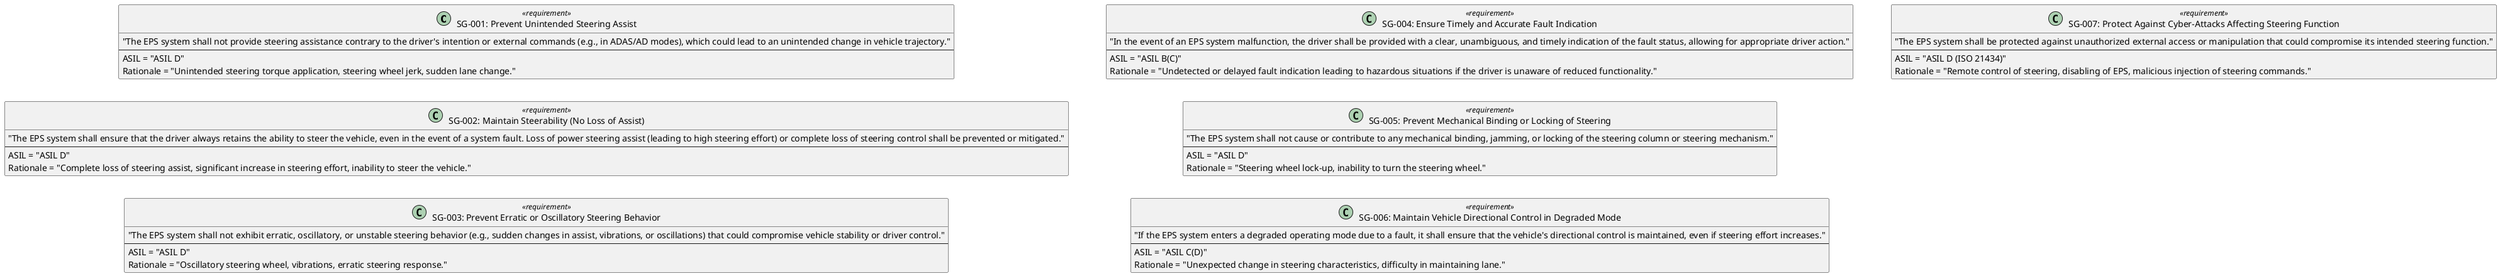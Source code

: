 !includeurl https://raw.githubusercontent.com/plantuml-stdlib/C4-PlantUML/master/sysml.puml

@startuml EPS_Safety_Goals
left to right direction

' Safety Goal Requirements (with additional fields)
class "SG-001: Prevent Unintended Steering Assist" as SG_001 <<requirement>> {
  "The EPS system shall not provide steering assistance contrary to the driver's intention or external commands (e.g., in ADAS/AD modes), which could lead to an unintended change in vehicle trajectory."
  --
  ASIL = "ASIL D"
  Rationale = "Unintended steering torque application, steering wheel jerk, sudden lane change."
}
class "SG-002: Maintain Steerability (No Loss of Assist)" as SG_002 <<requirement>> {
  "The EPS system shall ensure that the driver always retains the ability to steer the vehicle, even in the event of a system fault. Loss of power steering assist (leading to high steering effort) or complete loss of steering control shall be prevented or mitigated."
  --
  ASIL = "ASIL D"
  Rationale = "Complete loss of steering assist, significant increase in steering effort, inability to steer the vehicle."
}
class "SG-003: Prevent Erratic or Oscillatory Steering Behavior" as SG_003 <<requirement>> {
  "The EPS system shall not exhibit erratic, oscillatory, or unstable steering behavior (e.g., sudden changes in assist, vibrations, or oscillations) that could compromise vehicle stability or driver control."
  --
  ASIL = "ASIL D"
  Rationale = "Oscillatory steering wheel, vibrations, erratic steering response."
}
class "SG-004: Ensure Timely and Accurate Fault Indication" as SG_004 <<requirement>> {
  "In the event of an EPS system malfunction, the driver shall be provided with a clear, unambiguous, and timely indication of the fault status, allowing for appropriate driver action."
  --
  ASIL = "ASIL B(C)"
  Rationale = "Undetected or delayed fault indication leading to hazardous situations if the driver is unaware of reduced functionality."
}
class "SG-005: Prevent Mechanical Binding or Locking of Steering" as SG_005 <<requirement>> {
  "The EPS system shall not cause or contribute to any mechanical binding, jamming, or locking of the steering column or steering mechanism."
  --
  ASIL = "ASIL D"
  Rationale = "Steering wheel lock-up, inability to turn the steering wheel."
}
class "SG-006: Maintain Vehicle Directional Control in Degraded Mode" as SG_006 <<requirement>> {
  "If the EPS system enters a degraded operating mode due to a fault, it shall ensure that the vehicle's directional control is maintained, even if steering effort increases."
  --
  ASIL = "ASIL C(D)"
  Rationale = "Unexpected change in steering characteristics, difficulty in maintaining lane."
}
class "SG-007: Protect Against Cyber-Attacks Affecting Steering Function" as SG_007 <<requirement>> {
  "The EPS system shall be protected against unauthorized external access or manipulation that could compromise its intended steering function."
  --
  ASIL = "ASIL D (ISO 21434)"
  Rationale = "Remote control of steering, disabling of EPS, malicious injection of steering commands."
}

@enduml 